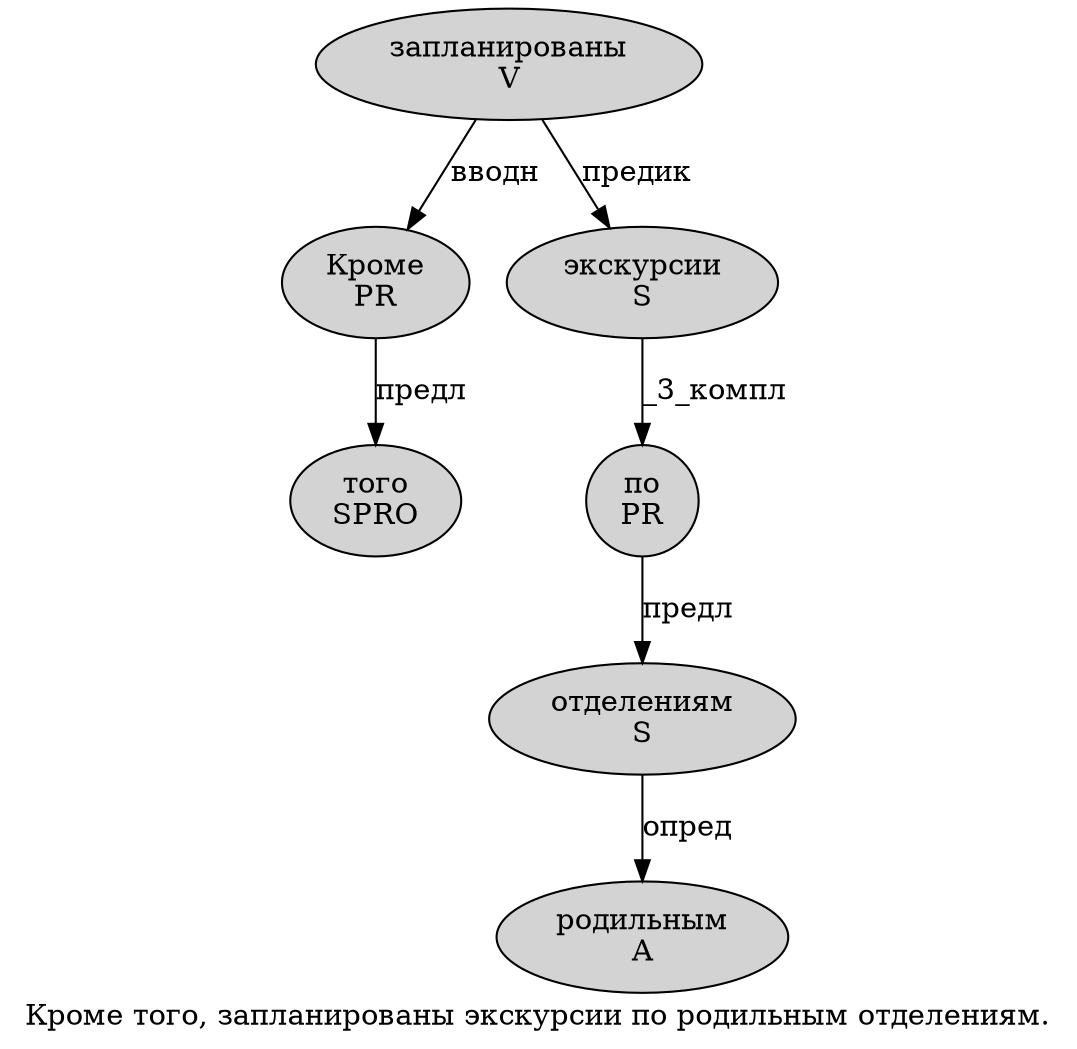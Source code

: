digraph SENTENCE_333 {
	graph [label="Кроме того, запланированы экскурсии по родильным отделениям."]
	node [style=filled]
		0 [label="Кроме
PR" color="" fillcolor=lightgray penwidth=1 shape=ellipse]
		1 [label="того
SPRO" color="" fillcolor=lightgray penwidth=1 shape=ellipse]
		3 [label="запланированы
V" color="" fillcolor=lightgray penwidth=1 shape=ellipse]
		4 [label="экскурсии
S" color="" fillcolor=lightgray penwidth=1 shape=ellipse]
		5 [label="по
PR" color="" fillcolor=lightgray penwidth=1 shape=ellipse]
		6 [label="родильным
A" color="" fillcolor=lightgray penwidth=1 shape=ellipse]
		7 [label="отделениям
S" color="" fillcolor=lightgray penwidth=1 shape=ellipse]
			7 -> 6 [label="опред"]
			0 -> 1 [label="предл"]
			4 -> 5 [label="_3_компл"]
			3 -> 0 [label="вводн"]
			3 -> 4 [label="предик"]
			5 -> 7 [label="предл"]
}